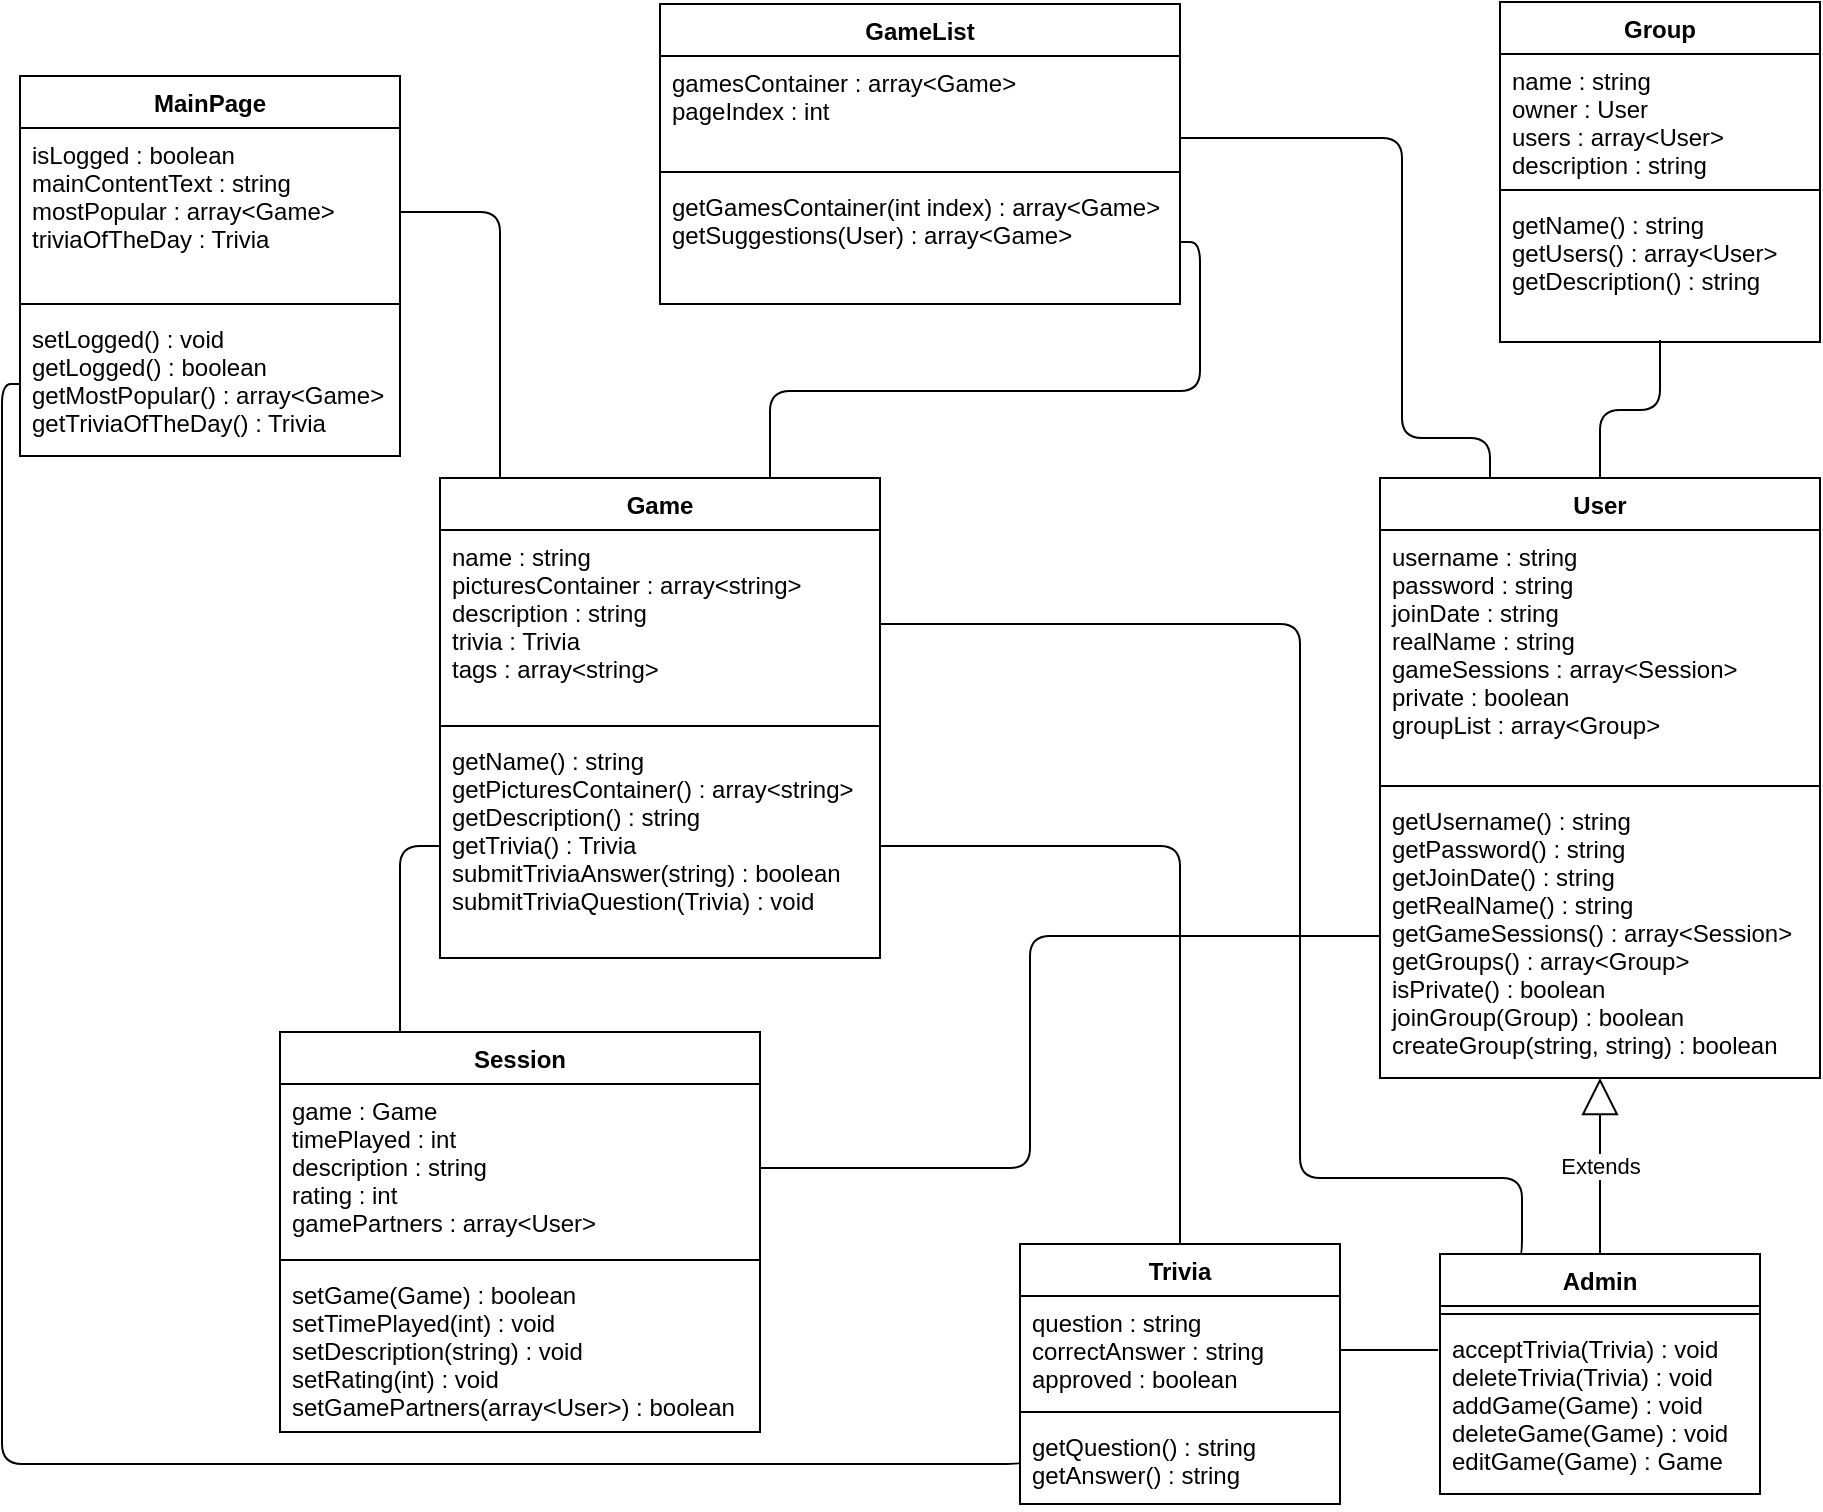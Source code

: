 <mxfile version="10.6.3" type="device"><diagram id="-hcOoZOJYJGFswoVnUkl" name="Page-1"><mxGraphModel dx="1640" dy="911" grid="1" gridSize="10" guides="1" tooltips="1" connect="1" arrows="1" fold="1" page="1" pageScale="1" pageWidth="850" pageHeight="1100" math="0" shadow="0"><root><mxCell id="0"/><mxCell id="1" parent="0"/><mxCell id="LaqkgR5jGygWqqUJLiex-1" value="MainPage" style="swimlane;fontStyle=1;align=center;verticalAlign=top;childLayout=stackLayout;horizontal=1;startSize=26;horizontalStack=0;resizeParent=1;resizeParentMax=0;resizeLast=0;collapsible=1;marginBottom=0;" parent="1" vertex="1"><mxGeometry x="120" y="79" width="190" height="190" as="geometry"/></mxCell><mxCell id="LaqkgR5jGygWqqUJLiex-2" value="isLogged : boolean&#10;mainContentText : string&#10;mostPopular : array&lt;Game&gt;&#10;triviaOfTheDay : Trivia&#10;" style="text;strokeColor=none;fillColor=none;align=left;verticalAlign=top;spacingLeft=4;spacingRight=4;overflow=hidden;rotatable=0;points=[[0,0.5],[1,0.5]];portConstraint=eastwest;" parent="LaqkgR5jGygWqqUJLiex-1" vertex="1"><mxGeometry y="26" width="190" height="84" as="geometry"/></mxCell><mxCell id="LaqkgR5jGygWqqUJLiex-3" value="" style="line;strokeWidth=1;fillColor=none;align=left;verticalAlign=middle;spacingTop=-1;spacingLeft=3;spacingRight=3;rotatable=0;labelPosition=right;points=[];portConstraint=eastwest;" parent="LaqkgR5jGygWqqUJLiex-1" vertex="1"><mxGeometry y="110" width="190" height="8" as="geometry"/></mxCell><mxCell id="LaqkgR5jGygWqqUJLiex-4" value="setLogged() : void&#10;getLogged() : boolean&#10;getMostPopular() : array&lt;Game&gt;&#10;getTriviaOfTheDay() : Trivia&#10;" style="text;strokeColor=none;fillColor=none;align=left;verticalAlign=top;spacingLeft=4;spacingRight=4;overflow=hidden;rotatable=0;points=[[0,0.5],[1,0.5]];portConstraint=eastwest;" parent="LaqkgR5jGygWqqUJLiex-1" vertex="1"><mxGeometry y="118" width="190" height="72" as="geometry"/></mxCell><mxCell id="LaqkgR5jGygWqqUJLiex-5" value="GameList" style="swimlane;fontStyle=1;align=center;verticalAlign=top;childLayout=stackLayout;horizontal=1;startSize=26;horizontalStack=0;resizeParent=1;resizeParentMax=0;resizeLast=0;collapsible=1;marginBottom=0;" parent="1" vertex="1"><mxGeometry x="440" y="43" width="260" height="150" as="geometry"/></mxCell><mxCell id="LaqkgR5jGygWqqUJLiex-6" value="gamesContainer : array&lt;Game&gt;&#10;pageIndex : int&#10;" style="text;strokeColor=none;fillColor=none;align=left;verticalAlign=top;spacingLeft=4;spacingRight=4;overflow=hidden;rotatable=0;points=[[0,0.5],[1,0.5]];portConstraint=eastwest;" parent="LaqkgR5jGygWqqUJLiex-5" vertex="1"><mxGeometry y="26" width="260" height="54" as="geometry"/></mxCell><mxCell id="LaqkgR5jGygWqqUJLiex-7" value="" style="line;strokeWidth=1;fillColor=none;align=left;verticalAlign=middle;spacingTop=-1;spacingLeft=3;spacingRight=3;rotatable=0;labelPosition=right;points=[];portConstraint=eastwest;" parent="LaqkgR5jGygWqqUJLiex-5" vertex="1"><mxGeometry y="80" width="260" height="8" as="geometry"/></mxCell><mxCell id="LaqkgR5jGygWqqUJLiex-8" value="getGamesContainer(int index) : array&lt;Game&gt;&#10;getSuggestions(User) : array&lt;Game&gt;&#10;" style="text;strokeColor=none;fillColor=none;align=left;verticalAlign=top;spacingLeft=4;spacingRight=4;overflow=hidden;rotatable=0;points=[[0,0.5],[1,0.5]];portConstraint=eastwest;" parent="LaqkgR5jGygWqqUJLiex-5" vertex="1"><mxGeometry y="88" width="260" height="62" as="geometry"/></mxCell><mxCell id="LaqkgR5jGygWqqUJLiex-14" value="Game" style="swimlane;fontStyle=1;align=center;verticalAlign=top;childLayout=stackLayout;horizontal=1;startSize=26;horizontalStack=0;resizeParent=1;resizeParentMax=0;resizeLast=0;collapsible=1;marginBottom=0;" parent="1" vertex="1"><mxGeometry x="330" y="280" width="220" height="240" as="geometry"/></mxCell><mxCell id="LaqkgR5jGygWqqUJLiex-15" value="name : string&#10;picturesContainer : array&lt;string&gt;&#10;description : string&#10;trivia : Trivia&#10;tags : array&lt;string&gt;&#10;" style="text;strokeColor=none;fillColor=none;align=left;verticalAlign=top;spacingLeft=4;spacingRight=4;overflow=hidden;rotatable=0;points=[[0,0.5],[1,0.5]];portConstraint=eastwest;" parent="LaqkgR5jGygWqqUJLiex-14" vertex="1"><mxGeometry y="26" width="220" height="94" as="geometry"/></mxCell><mxCell id="LaqkgR5jGygWqqUJLiex-16" value="" style="line;strokeWidth=1;fillColor=none;align=left;verticalAlign=middle;spacingTop=-1;spacingLeft=3;spacingRight=3;rotatable=0;labelPosition=right;points=[];portConstraint=eastwest;" parent="LaqkgR5jGygWqqUJLiex-14" vertex="1"><mxGeometry y="120" width="220" height="8" as="geometry"/></mxCell><mxCell id="LaqkgR5jGygWqqUJLiex-17" value="getName() : string&#10;getPicturesContainer() : array&lt;string&gt;&#10;getDescription() : string&#10;getTrivia() : Trivia&#10;submitTriviaAnswer(string) : boolean&#10;submitTriviaQuestion(Trivia) : void&#10;&#10;" style="text;strokeColor=none;fillColor=none;align=left;verticalAlign=top;spacingLeft=4;spacingRight=4;overflow=hidden;rotatable=0;points=[[0,0.5],[1,0.5]];portConstraint=eastwest;" parent="LaqkgR5jGygWqqUJLiex-14" vertex="1"><mxGeometry y="128" width="220" height="112" as="geometry"/></mxCell><mxCell id="LaqkgR5jGygWqqUJLiex-18" value="Trivia" style="swimlane;fontStyle=1;align=center;verticalAlign=top;childLayout=stackLayout;horizontal=1;startSize=26;horizontalStack=0;resizeParent=1;resizeParentMax=0;resizeLast=0;collapsible=1;marginBottom=0;" parent="1" vertex="1"><mxGeometry x="620" y="663" width="160" height="130" as="geometry"/></mxCell><mxCell id="LaqkgR5jGygWqqUJLiex-19" value="question : string&#10;correctAnswer : string&#10;approved : boolean&#10;&#10;&#10;" style="text;strokeColor=none;fillColor=none;align=left;verticalAlign=top;spacingLeft=4;spacingRight=4;overflow=hidden;rotatable=0;points=[[0,0.5],[1,0.5]];portConstraint=eastwest;" parent="LaqkgR5jGygWqqUJLiex-18" vertex="1"><mxGeometry y="26" width="160" height="54" as="geometry"/></mxCell><mxCell id="LaqkgR5jGygWqqUJLiex-20" value="" style="line;strokeWidth=1;fillColor=none;align=left;verticalAlign=middle;spacingTop=-1;spacingLeft=3;spacingRight=3;rotatable=0;labelPosition=right;points=[];portConstraint=eastwest;" parent="LaqkgR5jGygWqqUJLiex-18" vertex="1"><mxGeometry y="80" width="160" height="8" as="geometry"/></mxCell><mxCell id="LaqkgR5jGygWqqUJLiex-21" value="getQuestion() : string&#10;getAnswer() : string&#10;&#10;" style="text;strokeColor=none;fillColor=none;align=left;verticalAlign=top;spacingLeft=4;spacingRight=4;overflow=hidden;rotatable=0;points=[[0,0.5],[1,0.5]];portConstraint=eastwest;" parent="LaqkgR5jGygWqqUJLiex-18" vertex="1"><mxGeometry y="88" width="160" height="42" as="geometry"/></mxCell><mxCell id="LaqkgR5jGygWqqUJLiex-22" value="User" style="swimlane;fontStyle=1;align=center;verticalAlign=top;childLayout=stackLayout;horizontal=1;startSize=26;horizontalStack=0;resizeParent=1;resizeParentMax=0;resizeLast=0;collapsible=1;marginBottom=0;" parent="1" vertex="1"><mxGeometry x="800" y="280" width="220" height="300" as="geometry"/></mxCell><mxCell id="LaqkgR5jGygWqqUJLiex-23" value="username : string&#10;password : string&#10;joinDate : string&#10;realName : string&#10;gameSessions : array&lt;Session&gt;&#10;private : boolean&#10;groupList : array&lt;Group&gt;&#10;" style="text;strokeColor=none;fillColor=none;align=left;verticalAlign=top;spacingLeft=4;spacingRight=4;overflow=hidden;rotatable=0;points=[[0,0.5],[1,0.5]];portConstraint=eastwest;" parent="LaqkgR5jGygWqqUJLiex-22" vertex="1"><mxGeometry y="26" width="220" height="124" as="geometry"/></mxCell><mxCell id="LaqkgR5jGygWqqUJLiex-24" value="" style="line;strokeWidth=1;fillColor=none;align=left;verticalAlign=middle;spacingTop=-1;spacingLeft=3;spacingRight=3;rotatable=0;labelPosition=right;points=[];portConstraint=eastwest;" parent="LaqkgR5jGygWqqUJLiex-22" vertex="1"><mxGeometry y="150" width="220" height="8" as="geometry"/></mxCell><mxCell id="LaqkgR5jGygWqqUJLiex-25" value="getUsername() : string&#10;getPassword() : string&#10;getJoinDate() : string&#10;getRealName() : string&#10;getGameSessions() : array&lt;Session&gt;&#10;getGroups() : array&lt;Group&gt;&#10;isPrivate() : boolean&#10;joinGroup(Group) : boolean&#10;createGroup(string, string) : boolean&#10;&#10;&#10;" style="text;strokeColor=none;fillColor=none;align=left;verticalAlign=top;spacingLeft=4;spacingRight=4;overflow=hidden;rotatable=0;points=[[0,0.5],[1,0.5]];portConstraint=eastwest;" parent="LaqkgR5jGygWqqUJLiex-22" vertex="1"><mxGeometry y="158" width="220" height="142" as="geometry"/></mxCell><mxCell id="LaqkgR5jGygWqqUJLiex-30" value="Session" style="swimlane;fontStyle=1;align=center;verticalAlign=top;childLayout=stackLayout;horizontal=1;startSize=26;horizontalStack=0;resizeParent=1;resizeParentMax=0;resizeLast=0;collapsible=1;marginBottom=0;" parent="1" vertex="1"><mxGeometry x="250" y="557" width="240" height="200" as="geometry"/></mxCell><mxCell id="LaqkgR5jGygWqqUJLiex-31" value="game : Game&#10;timePlayed : int&#10;description : string&#10;rating : int&#10;gamePartners : array&lt;User&gt;&#10;&#10;" style="text;strokeColor=none;fillColor=none;align=left;verticalAlign=top;spacingLeft=4;spacingRight=4;overflow=hidden;rotatable=0;points=[[0,0.5],[1,0.5]];portConstraint=eastwest;" parent="LaqkgR5jGygWqqUJLiex-30" vertex="1"><mxGeometry y="26" width="240" height="84" as="geometry"/></mxCell><mxCell id="LaqkgR5jGygWqqUJLiex-32" value="" style="line;strokeWidth=1;fillColor=none;align=left;verticalAlign=middle;spacingTop=-1;spacingLeft=3;spacingRight=3;rotatable=0;labelPosition=right;points=[];portConstraint=eastwest;" parent="LaqkgR5jGygWqqUJLiex-30" vertex="1"><mxGeometry y="110" width="240" height="8" as="geometry"/></mxCell><mxCell id="LaqkgR5jGygWqqUJLiex-33" value="setGame(Game) : boolean&#10;setTimePlayed(int) : void&#10;setDescription(string) : void&#10;setRating(int) : void&#10;setGamePartners(array&lt;User&gt;) : boolean&#10;" style="text;strokeColor=none;fillColor=none;align=left;verticalAlign=top;spacingLeft=4;spacingRight=4;overflow=hidden;rotatable=0;points=[[0,0.5],[1,0.5]];portConstraint=eastwest;" parent="LaqkgR5jGygWqqUJLiex-30" vertex="1"><mxGeometry y="118" width="240" height="82" as="geometry"/></mxCell><mxCell id="LaqkgR5jGygWqqUJLiex-34" value="Group" style="swimlane;fontStyle=1;align=center;verticalAlign=top;childLayout=stackLayout;horizontal=1;startSize=26;horizontalStack=0;resizeParent=1;resizeParentMax=0;resizeLast=0;collapsible=1;marginBottom=0;" parent="1" vertex="1"><mxGeometry x="860" y="42" width="160" height="170" as="geometry"/></mxCell><mxCell id="LaqkgR5jGygWqqUJLiex-35" value="name : string&#10;owner : User&#10;users : array&lt;User&gt;&#10;description : string" style="text;strokeColor=none;fillColor=none;align=left;verticalAlign=top;spacingLeft=4;spacingRight=4;overflow=hidden;rotatable=0;points=[[0,0.5],[1,0.5]];portConstraint=eastwest;" parent="LaqkgR5jGygWqqUJLiex-34" vertex="1"><mxGeometry y="26" width="160" height="64" as="geometry"/></mxCell><mxCell id="LaqkgR5jGygWqqUJLiex-36" value="" style="line;strokeWidth=1;fillColor=none;align=left;verticalAlign=middle;spacingTop=-1;spacingLeft=3;spacingRight=3;rotatable=0;labelPosition=right;points=[];portConstraint=eastwest;" parent="LaqkgR5jGygWqqUJLiex-34" vertex="1"><mxGeometry y="90" width="160" height="8" as="geometry"/></mxCell><mxCell id="LaqkgR5jGygWqqUJLiex-37" value="getName() : string&#10;getUsers() : array&lt;User&gt;&#10;getDescription() : string&#10;" style="text;strokeColor=none;fillColor=none;align=left;verticalAlign=top;spacingLeft=4;spacingRight=4;overflow=hidden;rotatable=0;points=[[0,0.5],[1,0.5]];portConstraint=eastwest;" parent="LaqkgR5jGygWqqUJLiex-34" vertex="1"><mxGeometry y="98" width="160" height="72" as="geometry"/></mxCell><mxCell id="LaqkgR5jGygWqqUJLiex-38" value="Admin" style="swimlane;fontStyle=1;align=center;verticalAlign=top;childLayout=stackLayout;horizontal=1;startSize=26;horizontalStack=0;resizeParent=1;resizeParentMax=0;resizeLast=0;collapsible=1;marginBottom=0;" parent="1" vertex="1"><mxGeometry x="830" y="668" width="160" height="120" as="geometry"/></mxCell><mxCell id="LaqkgR5jGygWqqUJLiex-40" value="" style="line;strokeWidth=1;fillColor=none;align=left;verticalAlign=middle;spacingTop=-1;spacingLeft=3;spacingRight=3;rotatable=0;labelPosition=right;points=[];portConstraint=eastwest;" parent="LaqkgR5jGygWqqUJLiex-38" vertex="1"><mxGeometry y="26" width="160" height="8" as="geometry"/></mxCell><mxCell id="LaqkgR5jGygWqqUJLiex-41" value="acceptTrivia(Trivia) : void&#10;deleteTrivia(Trivia) : void&#10;addGame(Game) : void&#10;deleteGame(Game) : void&#10;editGame(Game) : Game&#10;&#10;" style="text;strokeColor=none;fillColor=none;align=left;verticalAlign=top;spacingLeft=4;spacingRight=4;overflow=hidden;rotatable=0;points=[[0,0.5],[1,0.5]];portConstraint=eastwest;" parent="LaqkgR5jGygWqqUJLiex-38" vertex="1"><mxGeometry y="34" width="160" height="86" as="geometry"/></mxCell><mxCell id="FrN3oLrc18ZmBaodaee8-1" value="Extends" style="endArrow=block;endSize=16;endFill=0;html=1;exitX=0.5;exitY=0;exitDx=0;exitDy=0;" edge="1" parent="1" source="LaqkgR5jGygWqqUJLiex-38" target="LaqkgR5jGygWqqUJLiex-25"><mxGeometry width="160" relative="1" as="geometry"><mxPoint x="880" y="650" as="sourcePoint"/><mxPoint x="1040" y="650" as="targetPoint"/></mxGeometry></mxCell><mxCell id="FrN3oLrc18ZmBaodaee8-8" value="" style="endArrow=none;html=1;edgeStyle=orthogonalEdgeStyle;entryX=1;entryY=0.5;entryDx=0;entryDy=0;exitX=0.75;exitY=0;exitDx=0;exitDy=0;" edge="1" parent="1" source="LaqkgR5jGygWqqUJLiex-14" target="LaqkgR5jGygWqqUJLiex-8"><mxGeometry relative="1" as="geometry"><mxPoint x="460" y="250" as="sourcePoint"/><mxPoint x="620" y="250" as="targetPoint"/></mxGeometry></mxCell><mxCell id="FrN3oLrc18ZmBaodaee8-11" value="" style="endArrow=none;html=1;edgeStyle=orthogonalEdgeStyle;exitX=1;exitY=0.5;exitDx=0;exitDy=0;entryX=-0.006;entryY=0.163;entryDx=0;entryDy=0;entryPerimeter=0;" edge="1" parent="1" source="LaqkgR5jGygWqqUJLiex-19" target="LaqkgR5jGygWqqUJLiex-41"><mxGeometry relative="1" as="geometry"><mxPoint x="670" y="840" as="sourcePoint"/><mxPoint x="830" y="840" as="targetPoint"/></mxGeometry></mxCell><mxCell id="FrN3oLrc18ZmBaodaee8-17" value="" style="endArrow=none;html=1;edgeStyle=orthogonalEdgeStyle;exitX=0.5;exitY=0;exitDx=0;exitDy=0;entryX=0.5;entryY=0.986;entryDx=0;entryDy=0;entryPerimeter=0;" edge="1" parent="1" source="LaqkgR5jGygWqqUJLiex-22" target="LaqkgR5jGygWqqUJLiex-37"><mxGeometry relative="1" as="geometry"><mxPoint x="910" y="250" as="sourcePoint"/><mxPoint x="1070" y="250" as="targetPoint"/></mxGeometry></mxCell><mxCell id="FrN3oLrc18ZmBaodaee8-20" value="" style="endArrow=none;html=1;edgeStyle=orthogonalEdgeStyle;exitX=1;exitY=0.5;exitDx=0;exitDy=0;" edge="1" parent="1" source="LaqkgR5jGygWqqUJLiex-2"><mxGeometry relative="1" as="geometry"><mxPoint x="230" y="360" as="sourcePoint"/><mxPoint x="360" y="280" as="targetPoint"/><Array as="points"><mxPoint x="360" y="147"/><mxPoint x="360" y="280"/></Array></mxGeometry></mxCell><mxCell id="FrN3oLrc18ZmBaodaee8-23" value="" style="endArrow=none;html=1;edgeStyle=orthogonalEdgeStyle;exitX=0;exitY=0.5;exitDx=0;exitDy=0;entryX=0.25;entryY=0;entryDx=0;entryDy=0;" edge="1" parent="1" source="LaqkgR5jGygWqqUJLiex-17" target="LaqkgR5jGygWqqUJLiex-30"><mxGeometry relative="1" as="geometry"><mxPoint x="180" y="600" as="sourcePoint"/><mxPoint x="340" y="600" as="targetPoint"/></mxGeometry></mxCell><mxCell id="FrN3oLrc18ZmBaodaee8-26" value="" style="endArrow=none;html=1;edgeStyle=orthogonalEdgeStyle;exitX=1;exitY=0.5;exitDx=0;exitDy=0;entryX=0;entryY=0.5;entryDx=0;entryDy=0;" edge="1" parent="1" source="LaqkgR5jGygWqqUJLiex-31" target="LaqkgR5jGygWqqUJLiex-25"><mxGeometry relative="1" as="geometry"><mxPoint x="620" y="600" as="sourcePoint"/><mxPoint x="780" y="600" as="targetPoint"/><Array as="points"><mxPoint x="625" y="625"/><mxPoint x="625" y="509"/></Array></mxGeometry></mxCell><mxCell id="FrN3oLrc18ZmBaodaee8-29" value="" style="endArrow=none;html=1;edgeStyle=orthogonalEdgeStyle;exitX=1;exitY=0.5;exitDx=0;exitDy=0;entryX=0.5;entryY=0;entryDx=0;entryDy=0;startArrow=none;startFill=0;" edge="1" parent="1" source="LaqkgR5jGygWqqUJLiex-17" target="LaqkgR5jGygWqqUJLiex-18"><mxGeometry relative="1" as="geometry"><mxPoint x="620" y="570" as="sourcePoint"/><mxPoint x="780" y="570" as="targetPoint"/><Array as="points"><mxPoint x="700" y="464"/></Array></mxGeometry></mxCell><mxCell id="FrN3oLrc18ZmBaodaee8-32" value="" style="endArrow=none;html=1;edgeStyle=orthogonalEdgeStyle;entryX=0;entryY=0.5;entryDx=0;entryDy=0;exitX=0;exitY=0.5;exitDx=0;exitDy=0;" edge="1" parent="1" source="LaqkgR5jGygWqqUJLiex-4" target="LaqkgR5jGygWqqUJLiex-21"><mxGeometry relative="1" as="geometry"><mxPoint x="260" y="830" as="sourcePoint"/><mxPoint x="420" y="830" as="targetPoint"/><Array as="points"><mxPoint x="111" y="233"/><mxPoint x="111" y="773"/></Array></mxGeometry></mxCell><mxCell id="FrN3oLrc18ZmBaodaee8-38" value="" style="endArrow=none;html=1;edgeStyle=orthogonalEdgeStyle;entryX=0.25;entryY=0;entryDx=0;entryDy=0;" edge="1" parent="1" target="LaqkgR5jGygWqqUJLiex-22"><mxGeometry relative="1" as="geometry"><mxPoint x="700" y="110" as="sourcePoint"/><mxPoint x="860" y="110" as="targetPoint"/><Array as="points"><mxPoint x="811" y="110"/><mxPoint x="811" y="260"/><mxPoint x="855" y="260"/></Array></mxGeometry></mxCell><mxCell id="FrN3oLrc18ZmBaodaee8-41" value="" style="endArrow=none;html=1;edgeStyle=orthogonalEdgeStyle;entryX=0.25;entryY=0;entryDx=0;entryDy=0;exitX=1;exitY=0.5;exitDx=0;exitDy=0;" edge="1" parent="1" source="LaqkgR5jGygWqqUJLiex-15" target="LaqkgR5jGygWqqUJLiex-38"><mxGeometry relative="1" as="geometry"><mxPoint x="760" y="600" as="sourcePoint"/><mxPoint x="870" y="630" as="targetPoint"/><Array as="points"><mxPoint x="760" y="353"/><mxPoint x="760" y="630"/><mxPoint x="871" y="630"/></Array></mxGeometry></mxCell></root></mxGraphModel></diagram></mxfile>